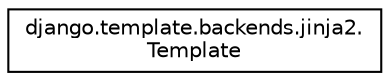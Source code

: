 digraph "Graphical Class Hierarchy"
{
 // LATEX_PDF_SIZE
  edge [fontname="Helvetica",fontsize="10",labelfontname="Helvetica",labelfontsize="10"];
  node [fontname="Helvetica",fontsize="10",shape=record];
  rankdir="LR";
  Node0 [label="django.template.backends.jinja2.\lTemplate",height=0.2,width=0.4,color="black", fillcolor="white", style="filled",URL="$classdjango_1_1template_1_1backends_1_1jinja2_1_1_template.html",tooltip=" "];
}
